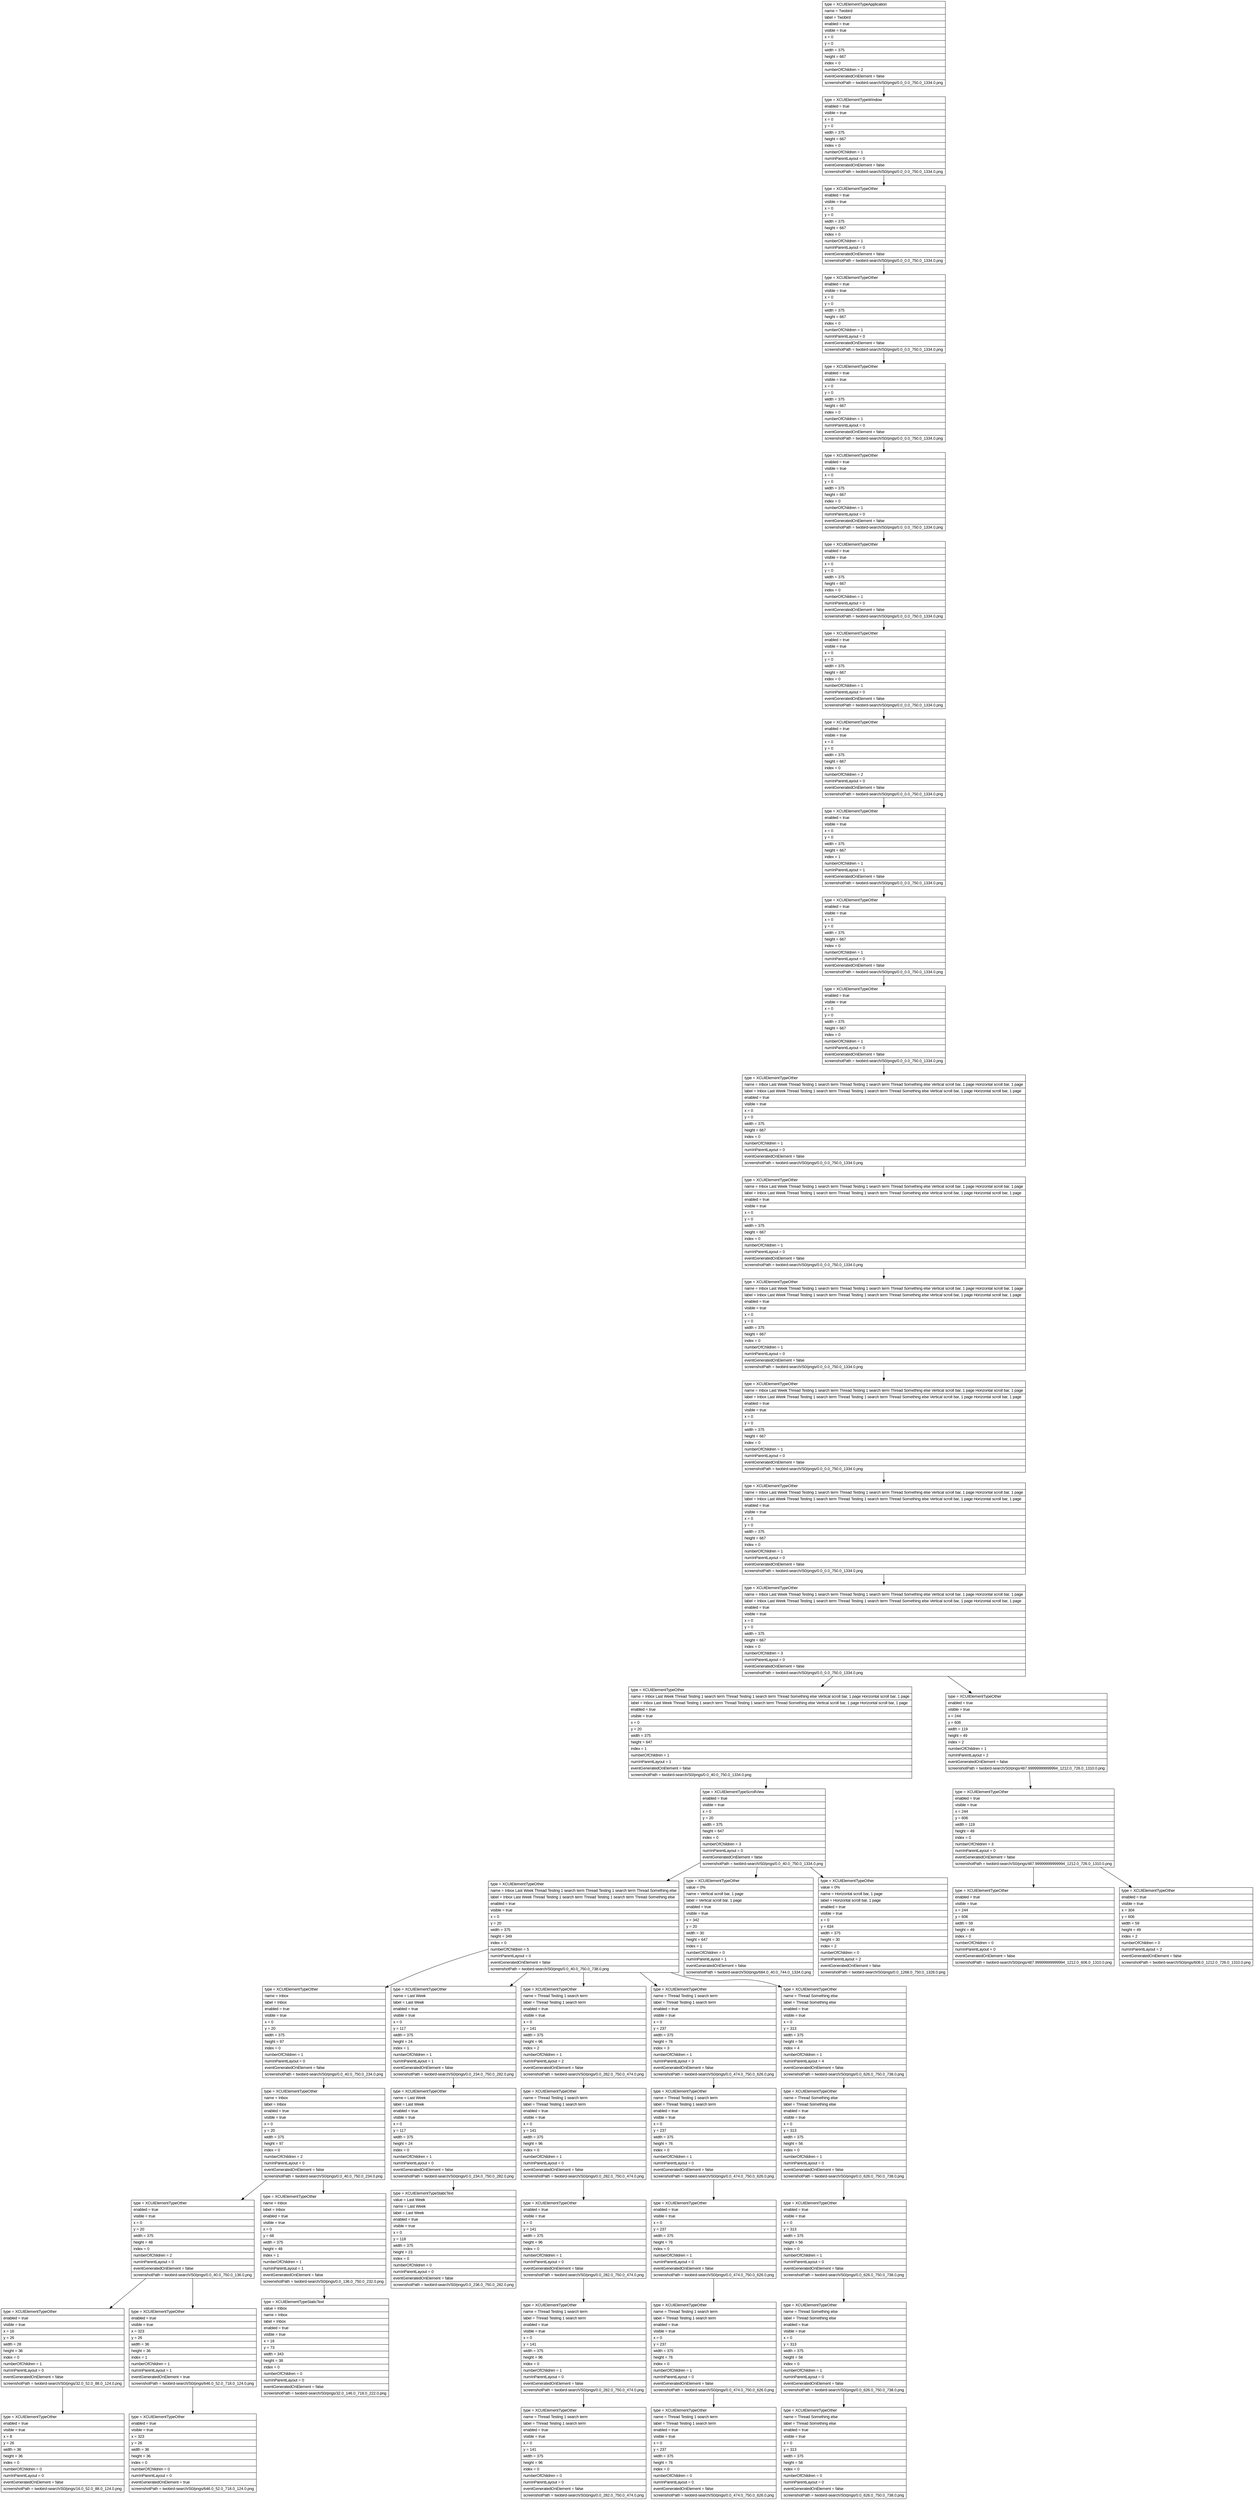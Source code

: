 digraph Layout {

	node [shape=record fontname=Arial];

	0	[label="{type = XCUIElementTypeApplication\l|name = Twobird\l|label = Twobird\l|enabled = true\l|visible = true\l|x = 0\l|y = 0\l|width = 375\l|height = 667\l|index = 0\l|numberOfChildren = 2\l|eventGeneratedOnElement = false \l|screenshotPath = twobird-search/S0/pngs/0.0_0.0_750.0_1334.0.png\l}"]
	1	[label="{type = XCUIElementTypeWindow\l|enabled = true\l|visible = true\l|x = 0\l|y = 0\l|width = 375\l|height = 667\l|index = 0\l|numberOfChildren = 1\l|numInParentLayout = 0\l|eventGeneratedOnElement = false \l|screenshotPath = twobird-search/S0/pngs/0.0_0.0_750.0_1334.0.png\l}"]
	2	[label="{type = XCUIElementTypeOther\l|enabled = true\l|visible = true\l|x = 0\l|y = 0\l|width = 375\l|height = 667\l|index = 0\l|numberOfChildren = 1\l|numInParentLayout = 0\l|eventGeneratedOnElement = false \l|screenshotPath = twobird-search/S0/pngs/0.0_0.0_750.0_1334.0.png\l}"]
	3	[label="{type = XCUIElementTypeOther\l|enabled = true\l|visible = true\l|x = 0\l|y = 0\l|width = 375\l|height = 667\l|index = 0\l|numberOfChildren = 1\l|numInParentLayout = 0\l|eventGeneratedOnElement = false \l|screenshotPath = twobird-search/S0/pngs/0.0_0.0_750.0_1334.0.png\l}"]
	4	[label="{type = XCUIElementTypeOther\l|enabled = true\l|visible = true\l|x = 0\l|y = 0\l|width = 375\l|height = 667\l|index = 0\l|numberOfChildren = 1\l|numInParentLayout = 0\l|eventGeneratedOnElement = false \l|screenshotPath = twobird-search/S0/pngs/0.0_0.0_750.0_1334.0.png\l}"]
	5	[label="{type = XCUIElementTypeOther\l|enabled = true\l|visible = true\l|x = 0\l|y = 0\l|width = 375\l|height = 667\l|index = 0\l|numberOfChildren = 1\l|numInParentLayout = 0\l|eventGeneratedOnElement = false \l|screenshotPath = twobird-search/S0/pngs/0.0_0.0_750.0_1334.0.png\l}"]
	6	[label="{type = XCUIElementTypeOther\l|enabled = true\l|visible = true\l|x = 0\l|y = 0\l|width = 375\l|height = 667\l|index = 0\l|numberOfChildren = 1\l|numInParentLayout = 0\l|eventGeneratedOnElement = false \l|screenshotPath = twobird-search/S0/pngs/0.0_0.0_750.0_1334.0.png\l}"]
	7	[label="{type = XCUIElementTypeOther\l|enabled = true\l|visible = true\l|x = 0\l|y = 0\l|width = 375\l|height = 667\l|index = 0\l|numberOfChildren = 1\l|numInParentLayout = 0\l|eventGeneratedOnElement = false \l|screenshotPath = twobird-search/S0/pngs/0.0_0.0_750.0_1334.0.png\l}"]
	8	[label="{type = XCUIElementTypeOther\l|enabled = true\l|visible = true\l|x = 0\l|y = 0\l|width = 375\l|height = 667\l|index = 0\l|numberOfChildren = 2\l|numInParentLayout = 0\l|eventGeneratedOnElement = false \l|screenshotPath = twobird-search/S0/pngs/0.0_0.0_750.0_1334.0.png\l}"]
	9	[label="{type = XCUIElementTypeOther\l|enabled = true\l|visible = true\l|x = 0\l|y = 0\l|width = 375\l|height = 667\l|index = 1\l|numberOfChildren = 1\l|numInParentLayout = 1\l|eventGeneratedOnElement = false \l|screenshotPath = twobird-search/S0/pngs/0.0_0.0_750.0_1334.0.png\l}"]
	10	[label="{type = XCUIElementTypeOther\l|enabled = true\l|visible = true\l|x = 0\l|y = 0\l|width = 375\l|height = 667\l|index = 0\l|numberOfChildren = 1\l|numInParentLayout = 0\l|eventGeneratedOnElement = false \l|screenshotPath = twobird-search/S0/pngs/0.0_0.0_750.0_1334.0.png\l}"]
	11	[label="{type = XCUIElementTypeOther\l|enabled = true\l|visible = true\l|x = 0\l|y = 0\l|width = 375\l|height = 667\l|index = 0\l|numberOfChildren = 1\l|numInParentLayout = 0\l|eventGeneratedOnElement = false \l|screenshotPath = twobird-search/S0/pngs/0.0_0.0_750.0_1334.0.png\l}"]
	12	[label="{type = XCUIElementTypeOther\l|name = Inbox Last Week Thread Testing 1 search term Thread Testing 1 search term Thread Something else Vertical scroll bar, 1 page Horizontal scroll bar, 1 page\l|label = Inbox Last Week Thread Testing 1 search term Thread Testing 1 search term Thread Something else Vertical scroll bar, 1 page Horizontal scroll bar, 1 page\l|enabled = true\l|visible = true\l|x = 0\l|y = 0\l|width = 375\l|height = 667\l|index = 0\l|numberOfChildren = 1\l|numInParentLayout = 0\l|eventGeneratedOnElement = false \l|screenshotPath = twobird-search/S0/pngs/0.0_0.0_750.0_1334.0.png\l}"]
	13	[label="{type = XCUIElementTypeOther\l|name = Inbox Last Week Thread Testing 1 search term Thread Testing 1 search term Thread Something else Vertical scroll bar, 1 page Horizontal scroll bar, 1 page\l|label = Inbox Last Week Thread Testing 1 search term Thread Testing 1 search term Thread Something else Vertical scroll bar, 1 page Horizontal scroll bar, 1 page\l|enabled = true\l|visible = true\l|x = 0\l|y = 0\l|width = 375\l|height = 667\l|index = 0\l|numberOfChildren = 1\l|numInParentLayout = 0\l|eventGeneratedOnElement = false \l|screenshotPath = twobird-search/S0/pngs/0.0_0.0_750.0_1334.0.png\l}"]
	14	[label="{type = XCUIElementTypeOther\l|name = Inbox Last Week Thread Testing 1 search term Thread Testing 1 search term Thread Something else Vertical scroll bar, 1 page Horizontal scroll bar, 1 page\l|label = Inbox Last Week Thread Testing 1 search term Thread Testing 1 search term Thread Something else Vertical scroll bar, 1 page Horizontal scroll bar, 1 page\l|enabled = true\l|visible = true\l|x = 0\l|y = 0\l|width = 375\l|height = 667\l|index = 0\l|numberOfChildren = 1\l|numInParentLayout = 0\l|eventGeneratedOnElement = false \l|screenshotPath = twobird-search/S0/pngs/0.0_0.0_750.0_1334.0.png\l}"]
	15	[label="{type = XCUIElementTypeOther\l|name = Inbox Last Week Thread Testing 1 search term Thread Testing 1 search term Thread Something else Vertical scroll bar, 1 page Horizontal scroll bar, 1 page\l|label = Inbox Last Week Thread Testing 1 search term Thread Testing 1 search term Thread Something else Vertical scroll bar, 1 page Horizontal scroll bar, 1 page\l|enabled = true\l|visible = true\l|x = 0\l|y = 0\l|width = 375\l|height = 667\l|index = 0\l|numberOfChildren = 1\l|numInParentLayout = 0\l|eventGeneratedOnElement = false \l|screenshotPath = twobird-search/S0/pngs/0.0_0.0_750.0_1334.0.png\l}"]
	16	[label="{type = XCUIElementTypeOther\l|name = Inbox Last Week Thread Testing 1 search term Thread Testing 1 search term Thread Something else Vertical scroll bar, 1 page Horizontal scroll bar, 1 page\l|label = Inbox Last Week Thread Testing 1 search term Thread Testing 1 search term Thread Something else Vertical scroll bar, 1 page Horizontal scroll bar, 1 page\l|enabled = true\l|visible = true\l|x = 0\l|y = 0\l|width = 375\l|height = 667\l|index = 0\l|numberOfChildren = 1\l|numInParentLayout = 0\l|eventGeneratedOnElement = false \l|screenshotPath = twobird-search/S0/pngs/0.0_0.0_750.0_1334.0.png\l}"]
	17	[label="{type = XCUIElementTypeOther\l|name = Inbox Last Week Thread Testing 1 search term Thread Testing 1 search term Thread Something else Vertical scroll bar, 1 page Horizontal scroll bar, 1 page\l|label = Inbox Last Week Thread Testing 1 search term Thread Testing 1 search term Thread Something else Vertical scroll bar, 1 page Horizontal scroll bar, 1 page\l|enabled = true\l|visible = true\l|x = 0\l|y = 0\l|width = 375\l|height = 667\l|index = 0\l|numberOfChildren = 3\l|numInParentLayout = 0\l|eventGeneratedOnElement = false \l|screenshotPath = twobird-search/S0/pngs/0.0_0.0_750.0_1334.0.png\l}"]
	18	[label="{type = XCUIElementTypeOther\l|name = Inbox Last Week Thread Testing 1 search term Thread Testing 1 search term Thread Something else Vertical scroll bar, 1 page Horizontal scroll bar, 1 page\l|label = Inbox Last Week Thread Testing 1 search term Thread Testing 1 search term Thread Something else Vertical scroll bar, 1 page Horizontal scroll bar, 1 page\l|enabled = true\l|visible = true\l|x = 0\l|y = 20\l|width = 375\l|height = 647\l|index = 1\l|numberOfChildren = 1\l|numInParentLayout = 1\l|eventGeneratedOnElement = false \l|screenshotPath = twobird-search/S0/pngs/0.0_40.0_750.0_1334.0.png\l}"]
	19	[label="{type = XCUIElementTypeOther\l|enabled = true\l|visible = true\l|x = 244\l|y = 606\l|width = 119\l|height = 49\l|index = 2\l|numberOfChildren = 1\l|numInParentLayout = 2\l|eventGeneratedOnElement = false \l|screenshotPath = twobird-search/S0/pngs/487.99999999999994_1212.0_726.0_1310.0.png\l}"]
	20	[label="{type = XCUIElementTypeScrollView\l|enabled = true\l|visible = true\l|x = 0\l|y = 20\l|width = 375\l|height = 647\l|index = 0\l|numberOfChildren = 3\l|numInParentLayout = 0\l|eventGeneratedOnElement = false \l|screenshotPath = twobird-search/S0/pngs/0.0_40.0_750.0_1334.0.png\l}"]
	21	[label="{type = XCUIElementTypeOther\l|enabled = true\l|visible = true\l|x = 244\l|y = 606\l|width = 119\l|height = 49\l|index = 0\l|numberOfChildren = 3\l|numInParentLayout = 0\l|eventGeneratedOnElement = false \l|screenshotPath = twobird-search/S0/pngs/487.99999999999994_1212.0_726.0_1310.0.png\l}"]
	22	[label="{type = XCUIElementTypeOther\l|name = Inbox Last Week Thread Testing 1 search term Thread Testing 1 search term Thread Something else\l|label = Inbox Last Week Thread Testing 1 search term Thread Testing 1 search term Thread Something else\l|enabled = true\l|visible = true\l|x = 0\l|y = 20\l|width = 375\l|height = 349\l|index = 0\l|numberOfChildren = 5\l|numInParentLayout = 0\l|eventGeneratedOnElement = false \l|screenshotPath = twobird-search/S0/pngs/0.0_40.0_750.0_738.0.png\l}"]
	23	[label="{type = XCUIElementTypeOther\l|value = 0%\l|name = Vertical scroll bar, 1 page\l|label = Vertical scroll bar, 1 page\l|enabled = true\l|visible = true\l|x = 342\l|y = 20\l|width = 30\l|height = 647\l|index = 1\l|numberOfChildren = 0\l|numInParentLayout = 1\l|eventGeneratedOnElement = false \l|screenshotPath = twobird-search/S0/pngs/684.0_40.0_744.0_1334.0.png\l}"]
	24	[label="{type = XCUIElementTypeOther\l|value = 0%\l|name = Horizontal scroll bar, 1 page\l|label = Horizontal scroll bar, 1 page\l|enabled = true\l|visible = true\l|x = 0\l|y = 634\l|width = 375\l|height = 30\l|index = 2\l|numberOfChildren = 0\l|numInParentLayout = 2\l|eventGeneratedOnElement = false \l|screenshotPath = twobird-search/S0/pngs/0.0_1268.0_750.0_1328.0.png\l}"]
	25	[label="{type = XCUIElementTypeOther\l|enabled = true\l|visible = true\l|x = 244\l|y = 606\l|width = 59\l|height = 49\l|index = 0\l|numberOfChildren = 0\l|numInParentLayout = 0\l|eventGeneratedOnElement = false \l|screenshotPath = twobird-search/S0/pngs/487.99999999999994_1212.0_606.0_1310.0.png\l}"]
	26	[label="{type = XCUIElementTypeOther\l|enabled = true\l|visible = true\l|x = 304\l|y = 606\l|width = 59\l|height = 49\l|index = 2\l|numberOfChildren = 0\l|numInParentLayout = 2\l|eventGeneratedOnElement = false \l|screenshotPath = twobird-search/S0/pngs/608.0_1212.0_726.0_1310.0.png\l}"]
	27	[label="{type = XCUIElementTypeOther\l|name = Inbox\l|label = Inbox\l|enabled = true\l|visible = true\l|x = 0\l|y = 20\l|width = 375\l|height = 97\l|index = 0\l|numberOfChildren = 1\l|numInParentLayout = 0\l|eventGeneratedOnElement = false \l|screenshotPath = twobird-search/S0/pngs/0.0_40.0_750.0_234.0.png\l}"]
	28	[label="{type = XCUIElementTypeOther\l|name = Last Week\l|label = Last Week\l|enabled = true\l|visible = true\l|x = 0\l|y = 117\l|width = 375\l|height = 24\l|index = 1\l|numberOfChildren = 1\l|numInParentLayout = 1\l|eventGeneratedOnElement = false \l|screenshotPath = twobird-search/S0/pngs/0.0_234.0_750.0_282.0.png\l}"]
	29	[label="{type = XCUIElementTypeOther\l|name = Thread Testing 1 search term\l|label = Thread Testing 1 search term\l|enabled = true\l|visible = true\l|x = 0\l|y = 141\l|width = 375\l|height = 96\l|index = 2\l|numberOfChildren = 1\l|numInParentLayout = 2\l|eventGeneratedOnElement = false \l|screenshotPath = twobird-search/S0/pngs/0.0_282.0_750.0_474.0.png\l}"]
	30	[label="{type = XCUIElementTypeOther\l|name = Thread Testing 1 search term\l|label = Thread Testing 1 search term\l|enabled = true\l|visible = true\l|x = 0\l|y = 237\l|width = 375\l|height = 76\l|index = 3\l|numberOfChildren = 1\l|numInParentLayout = 3\l|eventGeneratedOnElement = false \l|screenshotPath = twobird-search/S0/pngs/0.0_474.0_750.0_626.0.png\l}"]
	31	[label="{type = XCUIElementTypeOther\l|name = Thread Something else\l|label = Thread Something else\l|enabled = true\l|visible = true\l|x = 0\l|y = 313\l|width = 375\l|height = 56\l|index = 4\l|numberOfChildren = 1\l|numInParentLayout = 4\l|eventGeneratedOnElement = false \l|screenshotPath = twobird-search/S0/pngs/0.0_626.0_750.0_738.0.png\l}"]
	32	[label="{type = XCUIElementTypeOther\l|name = Inbox\l|label = Inbox\l|enabled = true\l|visible = true\l|x = 0\l|y = 20\l|width = 375\l|height = 97\l|index = 0\l|numberOfChildren = 2\l|numInParentLayout = 0\l|eventGeneratedOnElement = false \l|screenshotPath = twobird-search/S0/pngs/0.0_40.0_750.0_234.0.png\l}"]
	33	[label="{type = XCUIElementTypeOther\l|name = Last Week\l|label = Last Week\l|enabled = true\l|visible = true\l|x = 0\l|y = 117\l|width = 375\l|height = 24\l|index = 0\l|numberOfChildren = 1\l|numInParentLayout = 0\l|eventGeneratedOnElement = false \l|screenshotPath = twobird-search/S0/pngs/0.0_234.0_750.0_282.0.png\l}"]
	34	[label="{type = XCUIElementTypeOther\l|name = Thread Testing 1 search term\l|label = Thread Testing 1 search term\l|enabled = true\l|visible = true\l|x = 0\l|y = 141\l|width = 375\l|height = 96\l|index = 0\l|numberOfChildren = 1\l|numInParentLayout = 0\l|eventGeneratedOnElement = false \l|screenshotPath = twobird-search/S0/pngs/0.0_282.0_750.0_474.0.png\l}"]
	35	[label="{type = XCUIElementTypeOther\l|name = Thread Testing 1 search term\l|label = Thread Testing 1 search term\l|enabled = true\l|visible = true\l|x = 0\l|y = 237\l|width = 375\l|height = 76\l|index = 0\l|numberOfChildren = 1\l|numInParentLayout = 0\l|eventGeneratedOnElement = false \l|screenshotPath = twobird-search/S0/pngs/0.0_474.0_750.0_626.0.png\l}"]
	36	[label="{type = XCUIElementTypeOther\l|name = Thread Something else\l|label = Thread Something else\l|enabled = true\l|visible = true\l|x = 0\l|y = 313\l|width = 375\l|height = 56\l|index = 0\l|numberOfChildren = 1\l|numInParentLayout = 0\l|eventGeneratedOnElement = false \l|screenshotPath = twobird-search/S0/pngs/0.0_626.0_750.0_738.0.png\l}"]
	37	[label="{type = XCUIElementTypeOther\l|enabled = true\l|visible = true\l|x = 0\l|y = 20\l|width = 375\l|height = 48\l|index = 0\l|numberOfChildren = 2\l|numInParentLayout = 0\l|eventGeneratedOnElement = false \l|screenshotPath = twobird-search/S0/pngs/0.0_40.0_750.0_136.0.png\l}"]
	38	[label="{type = XCUIElementTypeOther\l|name = Inbox\l|label = Inbox\l|enabled = true\l|visible = true\l|x = 0\l|y = 68\l|width = 375\l|height = 48\l|index = 1\l|numberOfChildren = 1\l|numInParentLayout = 1\l|eventGeneratedOnElement = false \l|screenshotPath = twobird-search/S0/pngs/0.0_136.0_750.0_232.0.png\l}"]
	39	[label="{type = XCUIElementTypeStaticText\l|value = Last Week\l|name = Last Week\l|label = Last Week\l|enabled = true\l|visible = true\l|x = 0\l|y = 118\l|width = 375\l|height = 23\l|index = 0\l|numberOfChildren = 0\l|numInParentLayout = 0\l|eventGeneratedOnElement = false \l|screenshotPath = twobird-search/S0/pngs/0.0_236.0_750.0_282.0.png\l}"]
	40	[label="{type = XCUIElementTypeOther\l|enabled = true\l|visible = true\l|x = 0\l|y = 141\l|width = 375\l|height = 96\l|index = 0\l|numberOfChildren = 1\l|numInParentLayout = 0\l|eventGeneratedOnElement = false \l|screenshotPath = twobird-search/S0/pngs/0.0_282.0_750.0_474.0.png\l}"]
	41	[label="{type = XCUIElementTypeOther\l|enabled = true\l|visible = true\l|x = 0\l|y = 237\l|width = 375\l|height = 76\l|index = 0\l|numberOfChildren = 1\l|numInParentLayout = 0\l|eventGeneratedOnElement = false \l|screenshotPath = twobird-search/S0/pngs/0.0_474.0_750.0_626.0.png\l}"]
	42	[label="{type = XCUIElementTypeOther\l|enabled = true\l|visible = true\l|x = 0\l|y = 313\l|width = 375\l|height = 56\l|index = 0\l|numberOfChildren = 1\l|numInParentLayout = 0\l|eventGeneratedOnElement = false \l|screenshotPath = twobird-search/S0/pngs/0.0_626.0_750.0_738.0.png\l}"]
	43	[label="{type = XCUIElementTypeOther\l|enabled = true\l|visible = true\l|x = 16\l|y = 26\l|width = 28\l|height = 36\l|index = 0\l|numberOfChildren = 1\l|numInParentLayout = 0\l|eventGeneratedOnElement = false \l|screenshotPath = twobird-search/S0/pngs/32.0_52.0_88.0_124.0.png\l}"]
	44	[label="{type = XCUIElementTypeOther\l|enabled = true\l|visible = true\l|x = 323\l|y = 26\l|width = 36\l|height = 36\l|index = 1\l|numberOfChildren = 1\l|numInParentLayout = 1\l|eventGeneratedOnElement = true \l|screenshotPath = twobird-search/S0/pngs/646.0_52.0_718.0_124.0.png\l}"]
	45	[label="{type = XCUIElementTypeStaticText\l|value = Inbox\l|name = Inbox\l|label = Inbox\l|enabled = true\l|visible = true\l|x = 16\l|y = 73\l|width = 343\l|height = 38\l|index = 0\l|numberOfChildren = 0\l|numInParentLayout = 0\l|eventGeneratedOnElement = false \l|screenshotPath = twobird-search/S0/pngs/32.0_146.0_718.0_222.0.png\l}"]
	46	[label="{type = XCUIElementTypeOther\l|name = Thread Testing 1 search term\l|label = Thread Testing 1 search term\l|enabled = true\l|visible = true\l|x = 0\l|y = 141\l|width = 375\l|height = 96\l|index = 0\l|numberOfChildren = 1\l|numInParentLayout = 0\l|eventGeneratedOnElement = false \l|screenshotPath = twobird-search/S0/pngs/0.0_282.0_750.0_474.0.png\l}"]
	47	[label="{type = XCUIElementTypeOther\l|name = Thread Testing 1 search term\l|label = Thread Testing 1 search term\l|enabled = true\l|visible = true\l|x = 0\l|y = 237\l|width = 375\l|height = 76\l|index = 0\l|numberOfChildren = 1\l|numInParentLayout = 0\l|eventGeneratedOnElement = false \l|screenshotPath = twobird-search/S0/pngs/0.0_474.0_750.0_626.0.png\l}"]
	48	[label="{type = XCUIElementTypeOther\l|name = Thread Something else\l|label = Thread Something else\l|enabled = true\l|visible = true\l|x = 0\l|y = 313\l|width = 375\l|height = 56\l|index = 0\l|numberOfChildren = 1\l|numInParentLayout = 0\l|eventGeneratedOnElement = false \l|screenshotPath = twobird-search/S0/pngs/0.0_626.0_750.0_738.0.png\l}"]
	49	[label="{type = XCUIElementTypeOther\l|enabled = true\l|visible = true\l|x = 8\l|y = 26\l|width = 36\l|height = 36\l|index = 0\l|numberOfChildren = 0\l|numInParentLayout = 0\l|eventGeneratedOnElement = false \l|screenshotPath = twobird-search/S0/pngs/16.0_52.0_88.0_124.0.png\l}"]
	50	[label="{type = XCUIElementTypeOther\l|enabled = true\l|visible = true\l|x = 323\l|y = 26\l|width = 36\l|height = 36\l|index = 0\l|numberOfChildren = 0\l|numInParentLayout = 0\l|eventGeneratedOnElement = true \l|screenshotPath = twobird-search/S0/pngs/646.0_52.0_718.0_124.0.png\l}"]
	51	[label="{type = XCUIElementTypeOther\l|name = Thread Testing 1 search term\l|label = Thread Testing 1 search term\l|enabled = true\l|visible = true\l|x = 0\l|y = 141\l|width = 375\l|height = 96\l|index = 0\l|numberOfChildren = 0\l|numInParentLayout = 0\l|eventGeneratedOnElement = false \l|screenshotPath = twobird-search/S0/pngs/0.0_282.0_750.0_474.0.png\l}"]
	52	[label="{type = XCUIElementTypeOther\l|name = Thread Testing 1 search term\l|label = Thread Testing 1 search term\l|enabled = true\l|visible = true\l|x = 0\l|y = 237\l|width = 375\l|height = 76\l|index = 0\l|numberOfChildren = 0\l|numInParentLayout = 0\l|eventGeneratedOnElement = false \l|screenshotPath = twobird-search/S0/pngs/0.0_474.0_750.0_626.0.png\l}"]
	53	[label="{type = XCUIElementTypeOther\l|name = Thread Something else\l|label = Thread Something else\l|enabled = true\l|visible = true\l|x = 0\l|y = 313\l|width = 375\l|height = 56\l|index = 0\l|numberOfChildren = 0\l|numInParentLayout = 0\l|eventGeneratedOnElement = false \l|screenshotPath = twobird-search/S0/pngs/0.0_626.0_750.0_738.0.png\l}"]


	0 -> 1
	1 -> 2
	2 -> 3
	3 -> 4
	4 -> 5
	5 -> 6
	6 -> 7
	7 -> 8
	8 -> 9
	9 -> 10
	10 -> 11
	11 -> 12
	12 -> 13
	13 -> 14
	14 -> 15
	15 -> 16
	16 -> 17
	17 -> 18
	17 -> 19
	18 -> 20
	19 -> 21
	20 -> 22
	20 -> 23
	20 -> 24
	21 -> 25
	21 -> 26
	22 -> 27
	22 -> 28
	22 -> 29
	22 -> 30
	22 -> 31
	27 -> 32
	28 -> 33
	29 -> 34
	30 -> 35
	31 -> 36
	32 -> 37
	32 -> 38
	33 -> 39
	34 -> 40
	35 -> 41
	36 -> 42
	37 -> 43
	37 -> 44
	38 -> 45
	40 -> 46
	41 -> 47
	42 -> 48
	43 -> 49
	44 -> 50
	46 -> 51
	47 -> 52
	48 -> 53


}